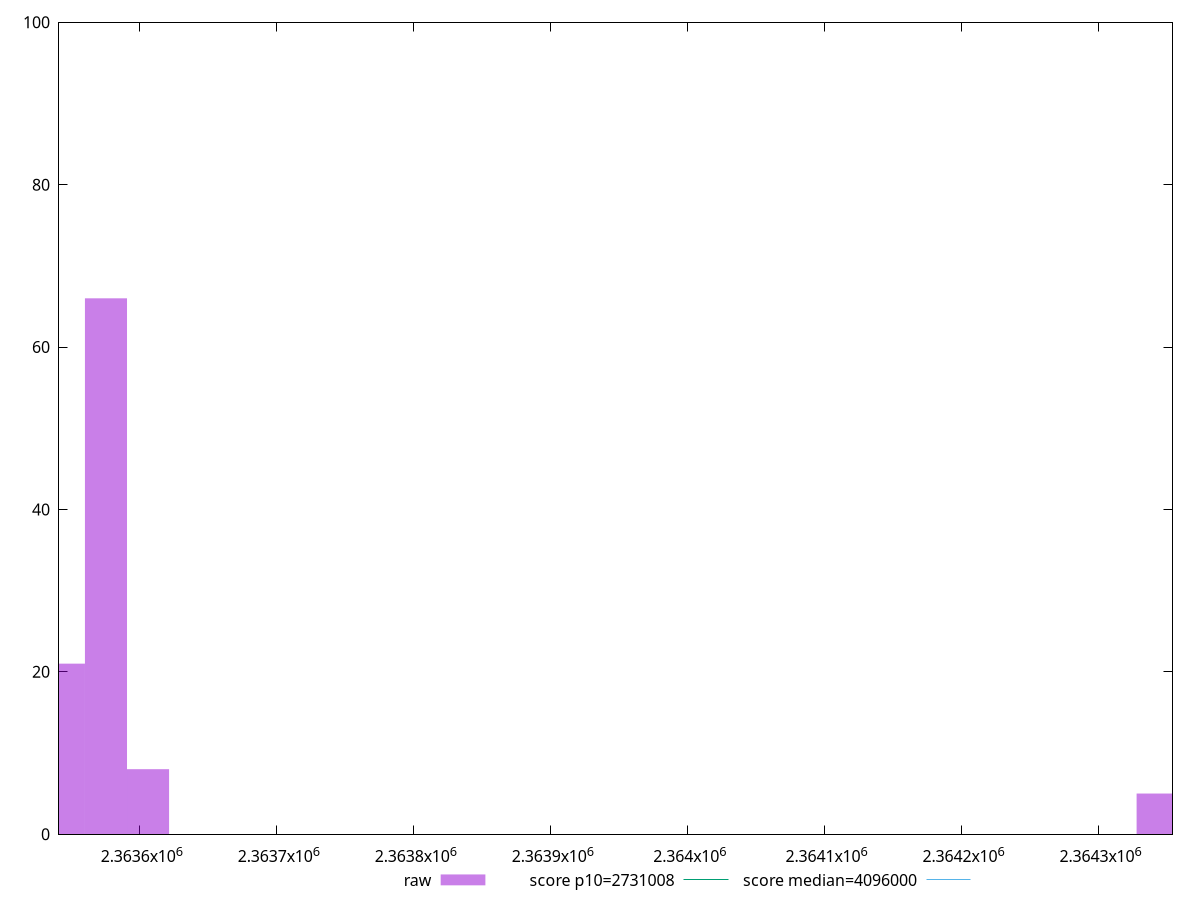 reset

$raw <<EOF
2363575.2978955572 66
2363544.5837637656 21
2363606.012027349 8
2364343.151190349 5
EOF

set key outside below
set boxwidth 30.714131791661995
set xrange [2363541:2364354]
set yrange [0:100]
set trange [0:100]
set style fill transparent solid 0.5 noborder

set parametric
set terminal svg size 640, 490 enhanced background rgb 'white'
set output "reprap/total-byte-weight/samples/pages+cached/raw/histogram.svg"

plot $raw title "raw" with boxes, \
     2731008,t title "score p10=2731008", \
     4096000,t title "score median=4096000"

reset
